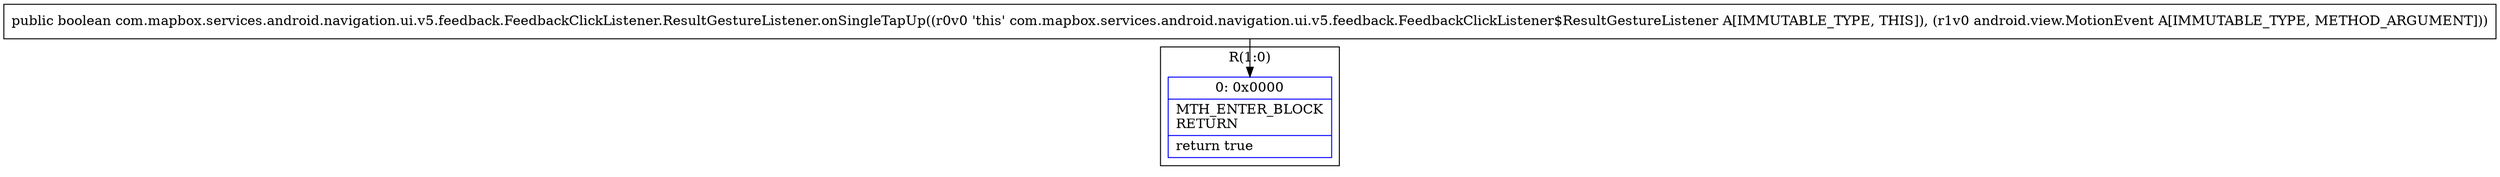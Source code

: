 digraph "CFG forcom.mapbox.services.android.navigation.ui.v5.feedback.FeedbackClickListener.ResultGestureListener.onSingleTapUp(Landroid\/view\/MotionEvent;)Z" {
subgraph cluster_Region_1671300609 {
label = "R(1:0)";
node [shape=record,color=blue];
Node_0 [shape=record,label="{0\:\ 0x0000|MTH_ENTER_BLOCK\lRETURN\l|return true\l}"];
}
MethodNode[shape=record,label="{public boolean com.mapbox.services.android.navigation.ui.v5.feedback.FeedbackClickListener.ResultGestureListener.onSingleTapUp((r0v0 'this' com.mapbox.services.android.navigation.ui.v5.feedback.FeedbackClickListener$ResultGestureListener A[IMMUTABLE_TYPE, THIS]), (r1v0 android.view.MotionEvent A[IMMUTABLE_TYPE, METHOD_ARGUMENT])) }"];
MethodNode -> Node_0;
}

